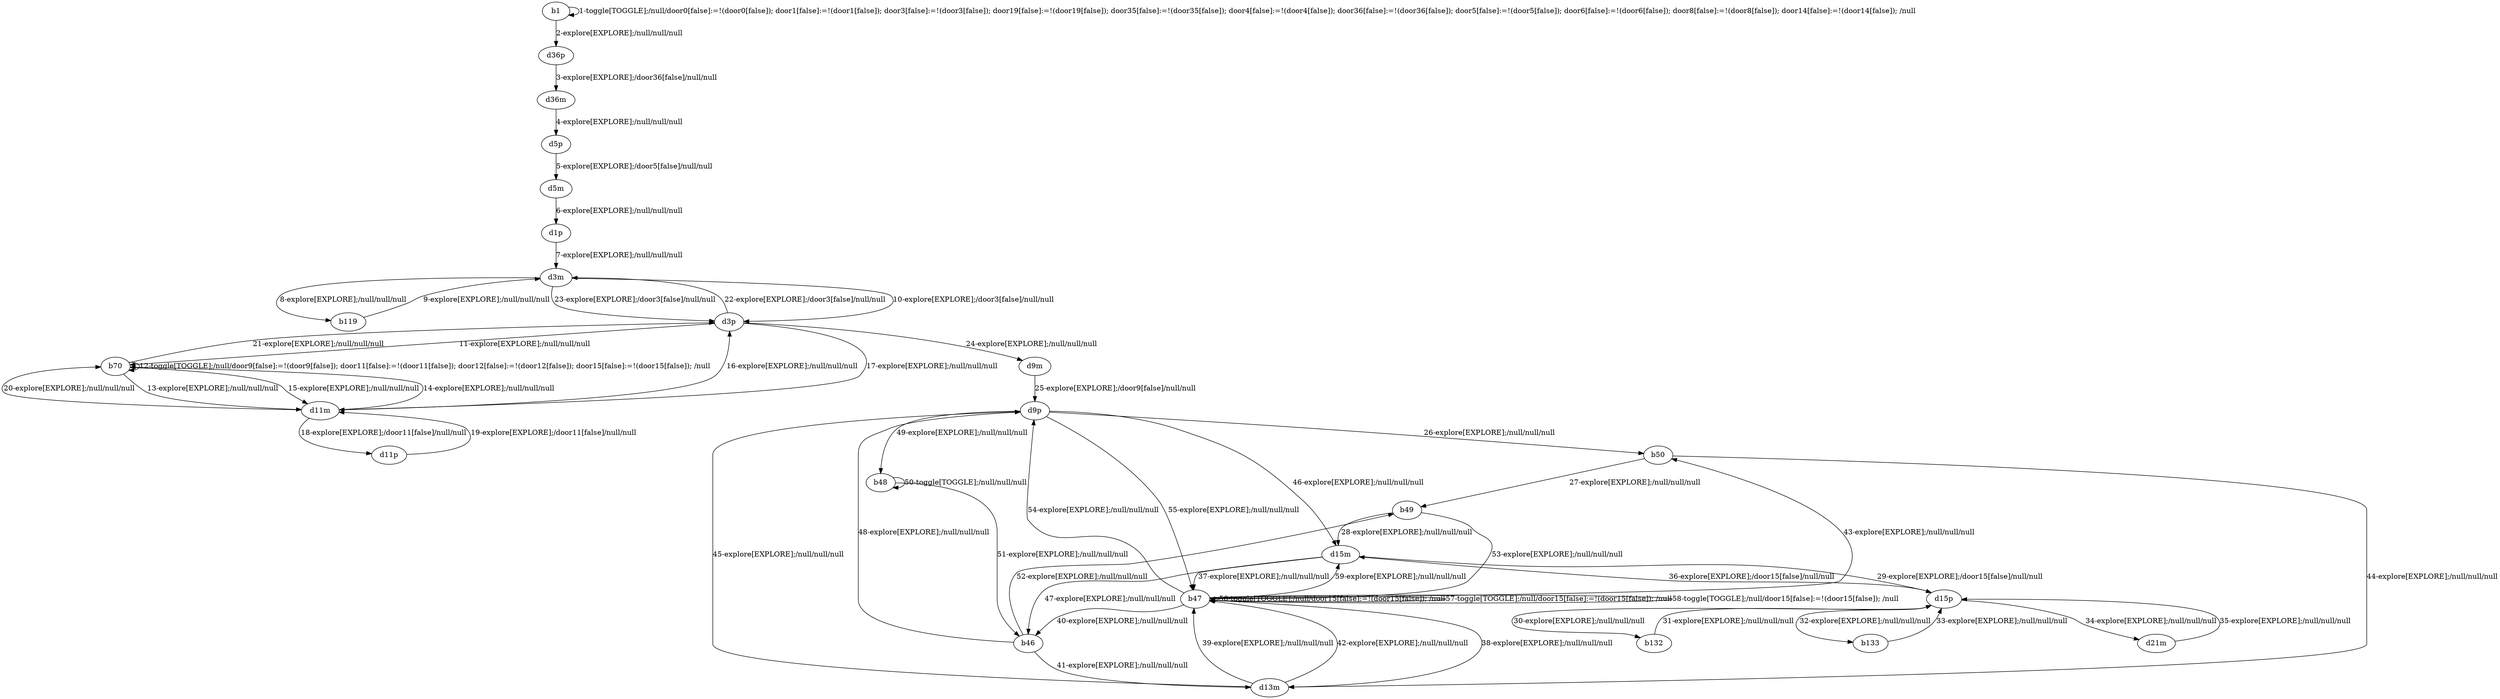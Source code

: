 # Total number of goals covered by this test: 7
# b133 --> d15p
# b47 --> d9p
# b50 --> d13m
# b132 --> d15p
# d15p --> b133
# b47 --> b50
# d15p --> b132

digraph g {
"b1" -> "b1" [label = "1-toggle[TOGGLE];/null/door0[false]:=!(door0[false]); door1[false]:=!(door1[false]); door3[false]:=!(door3[false]); door19[false]:=!(door19[false]); door35[false]:=!(door35[false]); door4[false]:=!(door4[false]); door36[false]:=!(door36[false]); door5[false]:=!(door5[false]); door6[false]:=!(door6[false]); door8[false]:=!(door8[false]); door14[false]:=!(door14[false]); /null"];
"b1" -> "d36p" [label = "2-explore[EXPLORE];/null/null/null"];
"d36p" -> "d36m" [label = "3-explore[EXPLORE];/door36[false]/null/null"];
"d36m" -> "d5p" [label = "4-explore[EXPLORE];/null/null/null"];
"d5p" -> "d5m" [label = "5-explore[EXPLORE];/door5[false]/null/null"];
"d5m" -> "d1p" [label = "6-explore[EXPLORE];/null/null/null"];
"d1p" -> "d3m" [label = "7-explore[EXPLORE];/null/null/null"];
"d3m" -> "b119" [label = "8-explore[EXPLORE];/null/null/null"];
"b119" -> "d3m" [label = "9-explore[EXPLORE];/null/null/null"];
"d3m" -> "d3p" [label = "10-explore[EXPLORE];/door3[false]/null/null"];
"d3p" -> "b70" [label = "11-explore[EXPLORE];/null/null/null"];
"b70" -> "b70" [label = "12-toggle[TOGGLE];/null/door9[false]:=!(door9[false]); door11[false]:=!(door11[false]); door12[false]:=!(door12[false]); door15[false]:=!(door15[false]); /null"];
"b70" -> "d11m" [label = "13-explore[EXPLORE];/null/null/null"];
"d11m" -> "b70" [label = "14-explore[EXPLORE];/null/null/null"];
"b70" -> "d11m" [label = "15-explore[EXPLORE];/null/null/null"];
"d11m" -> "d3p" [label = "16-explore[EXPLORE];/null/null/null"];
"d3p" -> "d11m" [label = "17-explore[EXPLORE];/null/null/null"];
"d11m" -> "d11p" [label = "18-explore[EXPLORE];/door11[false]/null/null"];
"d11p" -> "d11m" [label = "19-explore[EXPLORE];/door11[false]/null/null"];
"d11m" -> "b70" [label = "20-explore[EXPLORE];/null/null/null"];
"b70" -> "d3p" [label = "21-explore[EXPLORE];/null/null/null"];
"d3p" -> "d3m" [label = "22-explore[EXPLORE];/door3[false]/null/null"];
"d3m" -> "d3p" [label = "23-explore[EXPLORE];/door3[false]/null/null"];
"d3p" -> "d9m" [label = "24-explore[EXPLORE];/null/null/null"];
"d9m" -> "d9p" [label = "25-explore[EXPLORE];/door9[false]/null/null"];
"d9p" -> "b50" [label = "26-explore[EXPLORE];/null/null/null"];
"b50" -> "b49" [label = "27-explore[EXPLORE];/null/null/null"];
"b49" -> "d15m" [label = "28-explore[EXPLORE];/null/null/null"];
"d15m" -> "d15p" [label = "29-explore[EXPLORE];/door15[false]/null/null"];
"d15p" -> "b132" [label = "30-explore[EXPLORE];/null/null/null"];
"b132" -> "d15p" [label = "31-explore[EXPLORE];/null/null/null"];
"d15p" -> "b133" [label = "32-explore[EXPLORE];/null/null/null"];
"b133" -> "d15p" [label = "33-explore[EXPLORE];/null/null/null"];
"d15p" -> "d21m" [label = "34-explore[EXPLORE];/null/null/null"];
"d21m" -> "d15p" [label = "35-explore[EXPLORE];/null/null/null"];
"d15p" -> "d15m" [label = "36-explore[EXPLORE];/door15[false]/null/null"];
"d15m" -> "b47" [label = "37-explore[EXPLORE];/null/null/null"];
"b47" -> "d13m" [label = "38-explore[EXPLORE];/null/null/null"];
"d13m" -> "b47" [label = "39-explore[EXPLORE];/null/null/null"];
"b47" -> "b46" [label = "40-explore[EXPLORE];/null/null/null"];
"b46" -> "d13m" [label = "41-explore[EXPLORE];/null/null/null"];
"d13m" -> "b47" [label = "42-explore[EXPLORE];/null/null/null"];
"b47" -> "b50" [label = "43-explore[EXPLORE];/null/null/null"];
"b50" -> "d13m" [label = "44-explore[EXPLORE];/null/null/null"];
"d13m" -> "d9p" [label = "45-explore[EXPLORE];/null/null/null"];
"d9p" -> "d15m" [label = "46-explore[EXPLORE];/null/null/null"];
"d15m" -> "b46" [label = "47-explore[EXPLORE];/null/null/null"];
"b46" -> "d9p" [label = "48-explore[EXPLORE];/null/null/null"];
"d9p" -> "b48" [label = "49-explore[EXPLORE];/null/null/null"];
"b48" -> "b48" [label = "50-toggle[TOGGLE];/null/null/null"];
"b48" -> "b46" [label = "51-explore[EXPLORE];/null/null/null"];
"b46" -> "b49" [label = "52-explore[EXPLORE];/null/null/null"];
"b49" -> "b47" [label = "53-explore[EXPLORE];/null/null/null"];
"b47" -> "d9p" [label = "54-explore[EXPLORE];/null/null/null"];
"d9p" -> "b47" [label = "55-explore[EXPLORE];/null/null/null"];
"b47" -> "b47" [label = "56-toggle[TOGGLE];/null/door15[false]:=!(door15[false]); /null"];
"b47" -> "b47" [label = "57-toggle[TOGGLE];/null/door15[false]:=!(door15[false]); /null"];
"b47" -> "b47" [label = "58-toggle[TOGGLE];/null/door15[false]:=!(door15[false]); /null"];
"b47" -> "d15m" [label = "59-explore[EXPLORE];/null/null/null"];
}